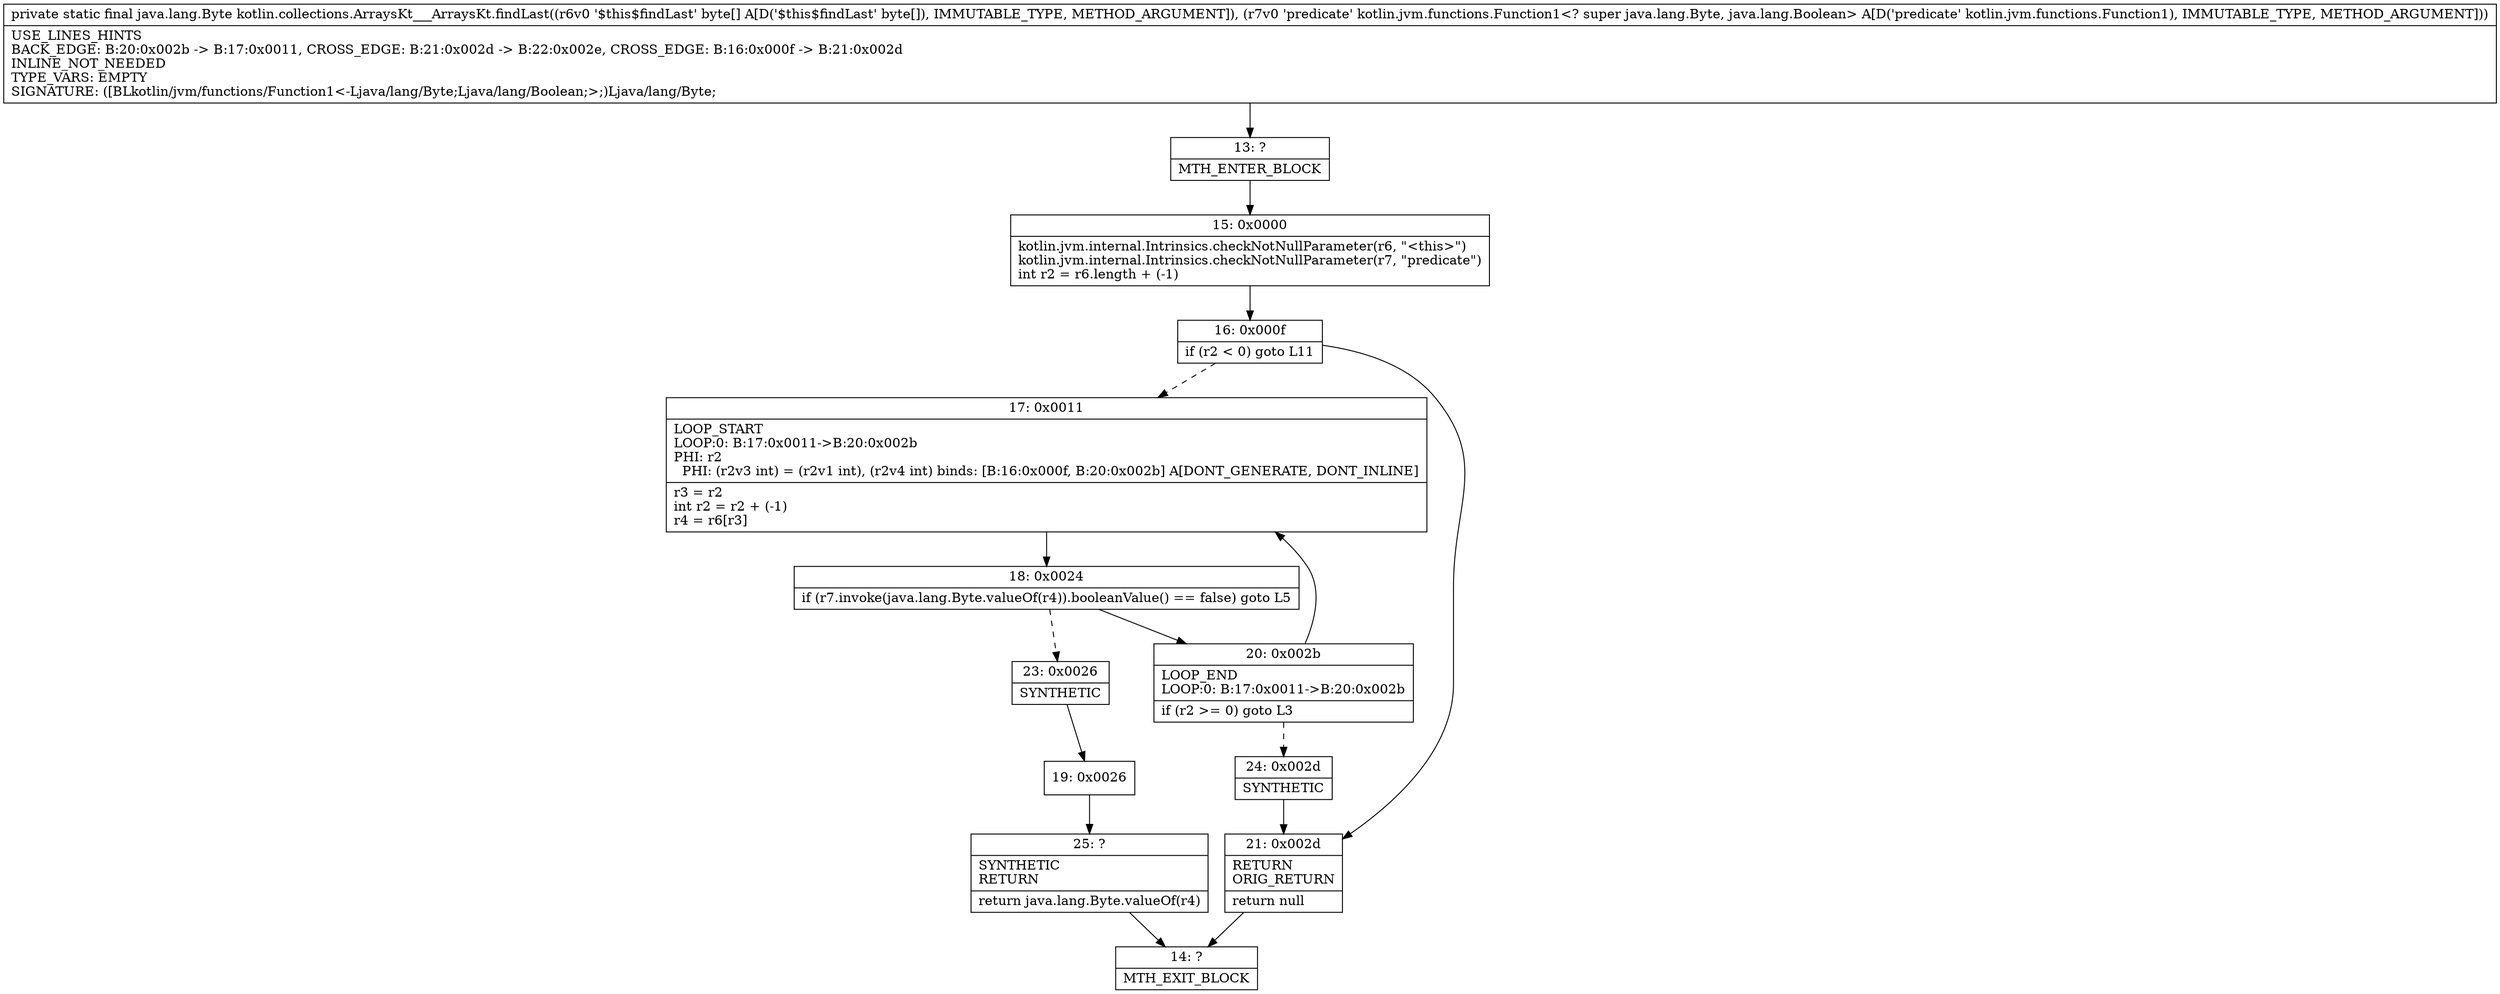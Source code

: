 digraph "CFG forkotlin.collections.ArraysKt___ArraysKt.findLast([BLkotlin\/jvm\/functions\/Function1;)Ljava\/lang\/Byte;" {
Node_13 [shape=record,label="{13\:\ ?|MTH_ENTER_BLOCK\l}"];
Node_15 [shape=record,label="{15\:\ 0x0000|kotlin.jvm.internal.Intrinsics.checkNotNullParameter(r6, \"\<this\>\")\lkotlin.jvm.internal.Intrinsics.checkNotNullParameter(r7, \"predicate\")\lint r2 = r6.length + (\-1)\l}"];
Node_16 [shape=record,label="{16\:\ 0x000f|if (r2 \< 0) goto L11\l}"];
Node_17 [shape=record,label="{17\:\ 0x0011|LOOP_START\lLOOP:0: B:17:0x0011\-\>B:20:0x002b\lPHI: r2 \l  PHI: (r2v3 int) = (r2v1 int), (r2v4 int) binds: [B:16:0x000f, B:20:0x002b] A[DONT_GENERATE, DONT_INLINE]\l|r3 = r2\lint r2 = r2 + (\-1)\lr4 = r6[r3]\l}"];
Node_18 [shape=record,label="{18\:\ 0x0024|if (r7.invoke(java.lang.Byte.valueOf(r4)).booleanValue() == false) goto L5\l}"];
Node_20 [shape=record,label="{20\:\ 0x002b|LOOP_END\lLOOP:0: B:17:0x0011\-\>B:20:0x002b\l|if (r2 \>= 0) goto L3\l}"];
Node_24 [shape=record,label="{24\:\ 0x002d|SYNTHETIC\l}"];
Node_23 [shape=record,label="{23\:\ 0x0026|SYNTHETIC\l}"];
Node_19 [shape=record,label="{19\:\ 0x0026}"];
Node_25 [shape=record,label="{25\:\ ?|SYNTHETIC\lRETURN\l|return java.lang.Byte.valueOf(r4)\l}"];
Node_14 [shape=record,label="{14\:\ ?|MTH_EXIT_BLOCK\l}"];
Node_21 [shape=record,label="{21\:\ 0x002d|RETURN\lORIG_RETURN\l|return null\l}"];
MethodNode[shape=record,label="{private static final java.lang.Byte kotlin.collections.ArraysKt___ArraysKt.findLast((r6v0 '$this$findLast' byte[] A[D('$this$findLast' byte[]), IMMUTABLE_TYPE, METHOD_ARGUMENT]), (r7v0 'predicate' kotlin.jvm.functions.Function1\<? super java.lang.Byte, java.lang.Boolean\> A[D('predicate' kotlin.jvm.functions.Function1), IMMUTABLE_TYPE, METHOD_ARGUMENT]))  | USE_LINES_HINTS\lBACK_EDGE: B:20:0x002b \-\> B:17:0x0011, CROSS_EDGE: B:21:0x002d \-\> B:22:0x002e, CROSS_EDGE: B:16:0x000f \-\> B:21:0x002d\lINLINE_NOT_NEEDED\lTYPE_VARS: EMPTY\lSIGNATURE: ([BLkotlin\/jvm\/functions\/Function1\<\-Ljava\/lang\/Byte;Ljava\/lang\/Boolean;\>;)Ljava\/lang\/Byte;\l}"];
MethodNode -> Node_13;Node_13 -> Node_15;
Node_15 -> Node_16;
Node_16 -> Node_17[style=dashed];
Node_16 -> Node_21;
Node_17 -> Node_18;
Node_18 -> Node_20;
Node_18 -> Node_23[style=dashed];
Node_20 -> Node_17;
Node_20 -> Node_24[style=dashed];
Node_24 -> Node_21;
Node_23 -> Node_19;
Node_19 -> Node_25;
Node_25 -> Node_14;
Node_21 -> Node_14;
}

